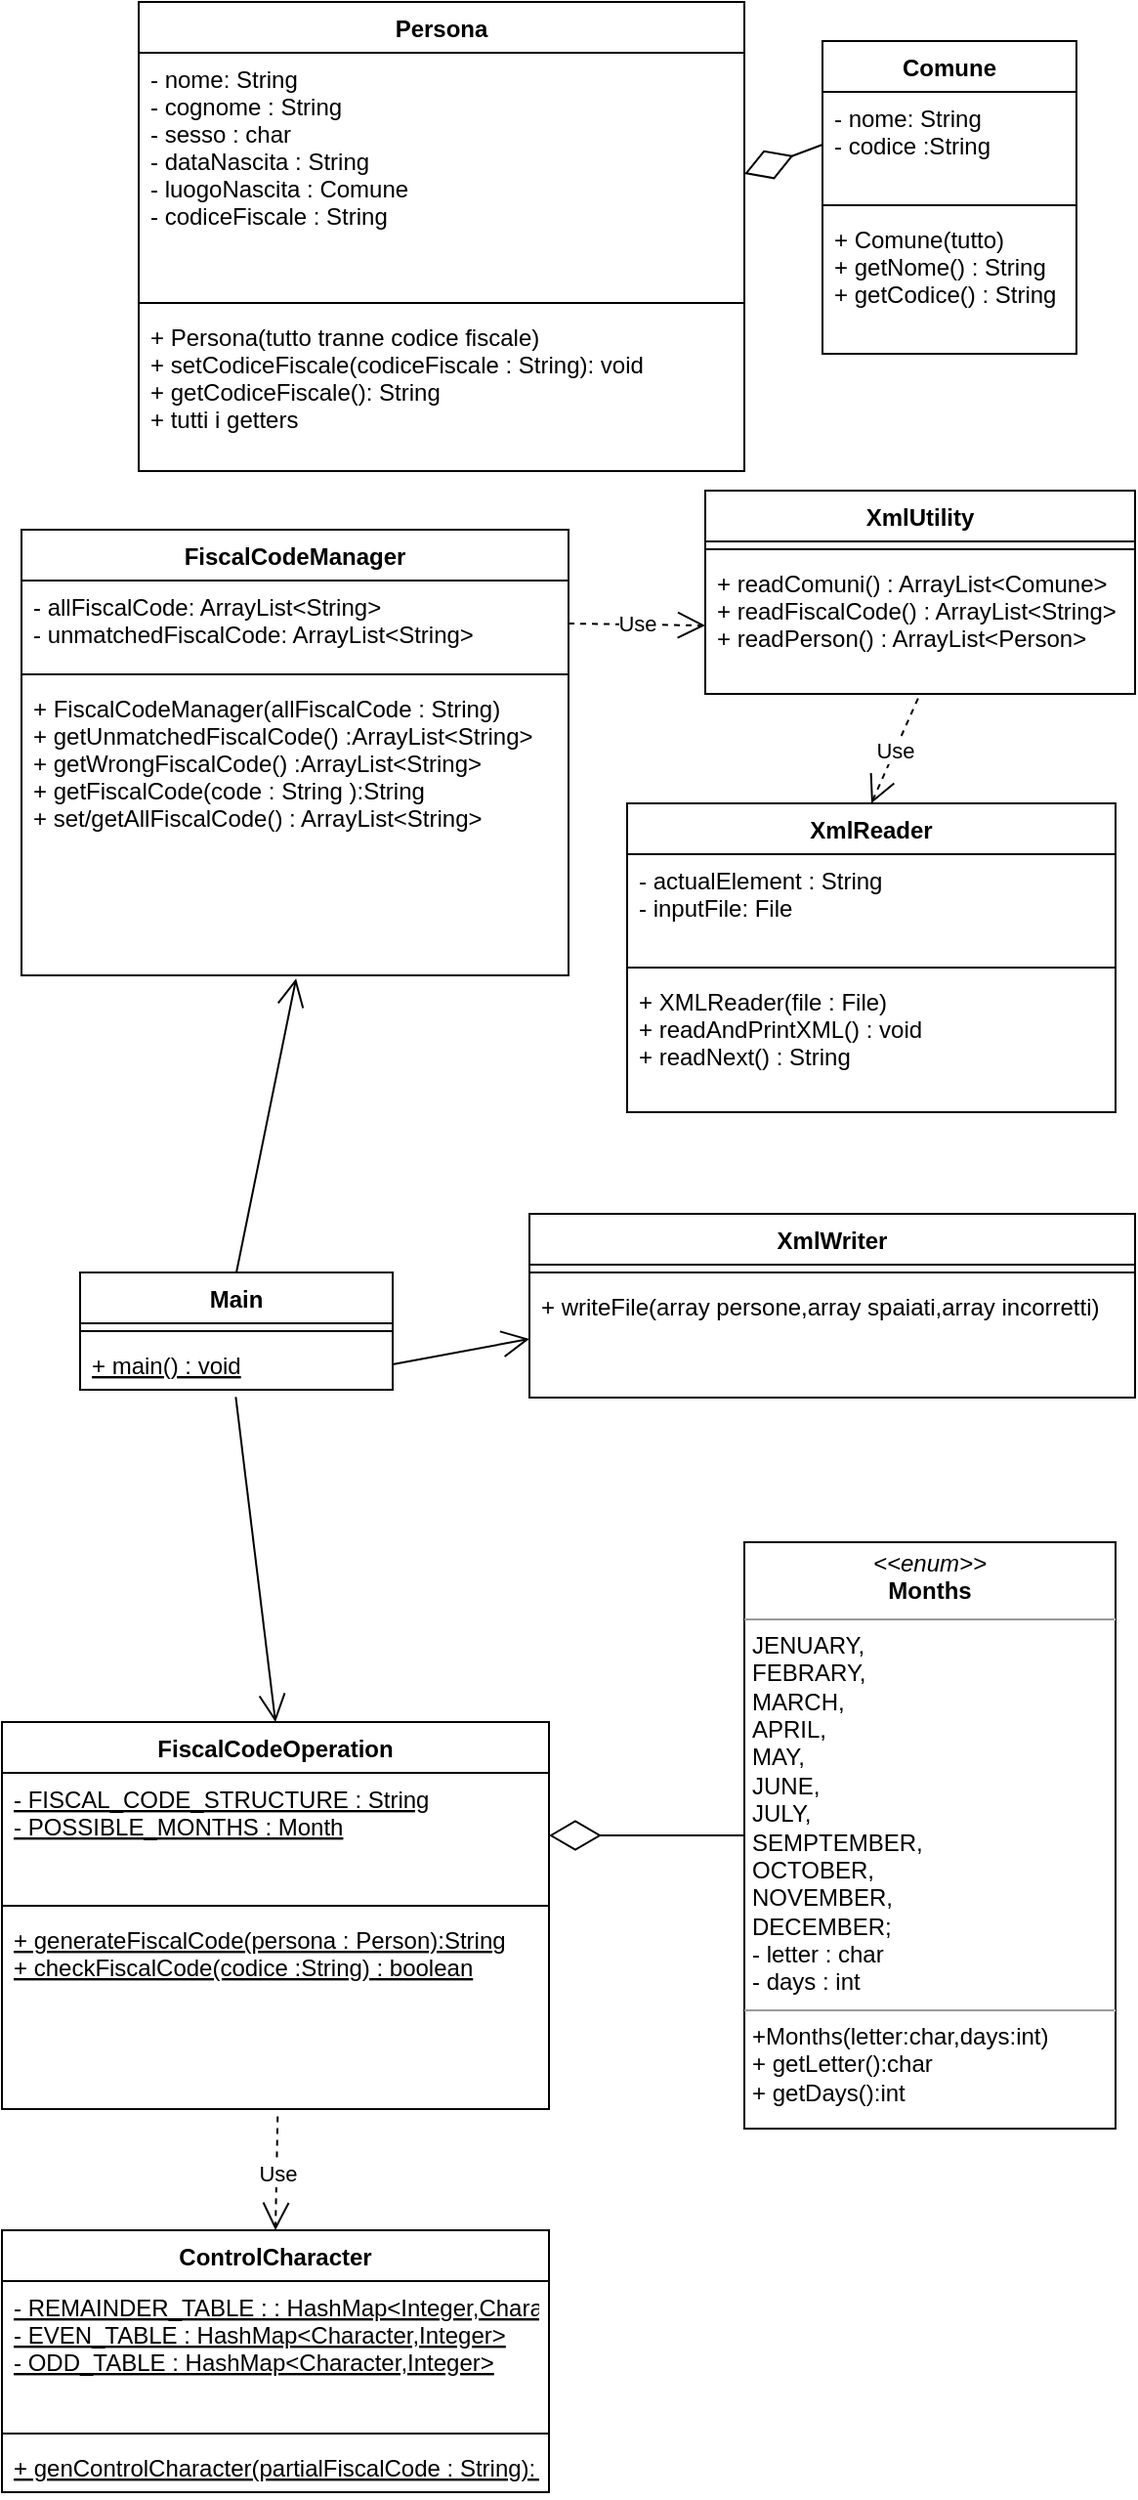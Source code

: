 <mxfile version="18.0.1" type="device"><diagram id="DL_iSzFS-gjvhAqIAErm" name="Page-1"><mxGraphModel dx="1038" dy="571" grid="1" gridSize="10" guides="1" tooltips="1" connect="1" arrows="1" fold="1" page="1" pageScale="1" pageWidth="600" pageHeight="2000" math="0" shadow="0"><root><object label="" id="0"><mxCell/></object><mxCell id="1" parent="0"/><mxCell id="M8LVRK2I6RIQSMFMmTUj-1" value="Persona" style="swimlane;fontStyle=1;align=center;verticalAlign=top;childLayout=stackLayout;horizontal=1;startSize=26;horizontalStack=0;resizeParent=1;resizeParentMax=0;resizeLast=0;collapsible=1;marginBottom=0;" parent="1" vertex="1"><mxGeometry x="80" y="30" width="310" height="240" as="geometry"/></mxCell><mxCell id="M8LVRK2I6RIQSMFMmTUj-2" value="- nome: String&#10;- cognome : String&#10;- sesso : char&#10;- dataNascita : String&#10;- luogoNascita : Comune&#10;- codiceFiscale : String" style="text;strokeColor=none;fillColor=none;align=left;verticalAlign=top;spacingLeft=4;spacingRight=4;overflow=hidden;rotatable=0;points=[[0,0.5],[1,0.5]];portConstraint=eastwest;" parent="M8LVRK2I6RIQSMFMmTUj-1" vertex="1"><mxGeometry y="26" width="310" height="124" as="geometry"/></mxCell><mxCell id="M8LVRK2I6RIQSMFMmTUj-3" value="" style="line;strokeWidth=1;fillColor=none;align=left;verticalAlign=middle;spacingTop=-1;spacingLeft=3;spacingRight=3;rotatable=0;labelPosition=right;points=[];portConstraint=eastwest;" parent="M8LVRK2I6RIQSMFMmTUj-1" vertex="1"><mxGeometry y="150" width="310" height="8" as="geometry"/></mxCell><mxCell id="M8LVRK2I6RIQSMFMmTUj-4" value="+ Persona(tutto tranne codice fiscale)&#10;+ setCodiceFiscale(codiceFiscale : String): void&#10;+ getCodiceFiscale(): String&#10;+ tutti i getters" style="text;strokeColor=none;fillColor=none;align=left;verticalAlign=top;spacingLeft=4;spacingRight=4;overflow=hidden;rotatable=0;points=[[0,0.5],[1,0.5]];portConstraint=eastwest;" parent="M8LVRK2I6RIQSMFMmTUj-1" vertex="1"><mxGeometry y="158" width="310" height="82" as="geometry"/></mxCell><mxCell id="M8LVRK2I6RIQSMFMmTUj-6" value="Comune" style="swimlane;fontStyle=1;align=center;verticalAlign=top;childLayout=stackLayout;horizontal=1;startSize=26;horizontalStack=0;resizeParent=1;resizeParentMax=0;resizeLast=0;collapsible=1;marginBottom=0;" parent="1" vertex="1"><mxGeometry x="430" y="50" width="130" height="160" as="geometry"/></mxCell><mxCell id="M8LVRK2I6RIQSMFMmTUj-7" value="- nome: String&#10;- codice :String" style="text;strokeColor=none;fillColor=none;align=left;verticalAlign=top;spacingLeft=4;spacingRight=4;overflow=hidden;rotatable=0;points=[[0,0.5],[1,0.5]];portConstraint=eastwest;" parent="M8LVRK2I6RIQSMFMmTUj-6" vertex="1"><mxGeometry y="26" width="130" height="54" as="geometry"/></mxCell><mxCell id="M8LVRK2I6RIQSMFMmTUj-8" value="" style="line;strokeWidth=1;fillColor=none;align=left;verticalAlign=middle;spacingTop=-1;spacingLeft=3;spacingRight=3;rotatable=0;labelPosition=right;points=[];portConstraint=eastwest;" parent="M8LVRK2I6RIQSMFMmTUj-6" vertex="1"><mxGeometry y="80" width="130" height="8" as="geometry"/></mxCell><mxCell id="M8LVRK2I6RIQSMFMmTUj-9" value="+ Comune(tutto)&#10;+ getNome() : String&#10;+ getCodice() : String" style="text;strokeColor=none;fillColor=none;align=left;verticalAlign=top;spacingLeft=4;spacingRight=4;overflow=hidden;rotatable=0;points=[[0,0.5],[1,0.5]];portConstraint=eastwest;" parent="M8LVRK2I6RIQSMFMmTUj-6" vertex="1"><mxGeometry y="88" width="130" height="72" as="geometry"/></mxCell><mxCell id="M8LVRK2I6RIQSMFMmTUj-10" value="Main" style="swimlane;fontStyle=1;align=center;verticalAlign=top;childLayout=stackLayout;horizontal=1;startSize=26;horizontalStack=0;resizeParent=1;resizeParentMax=0;resizeLast=0;collapsible=1;marginBottom=0;" parent="1" vertex="1"><mxGeometry x="50" y="680" width="160" height="60" as="geometry"/></mxCell><mxCell id="M8LVRK2I6RIQSMFMmTUj-12" value="" style="line;strokeWidth=1;fillColor=none;align=left;verticalAlign=middle;spacingTop=-1;spacingLeft=3;spacingRight=3;rotatable=0;labelPosition=right;points=[];portConstraint=eastwest;" parent="M8LVRK2I6RIQSMFMmTUj-10" vertex="1"><mxGeometry y="26" width="160" height="8" as="geometry"/></mxCell><mxCell id="M8LVRK2I6RIQSMFMmTUj-13" value="+ main() : void" style="text;strokeColor=none;fillColor=none;align=left;verticalAlign=top;spacingLeft=4;spacingRight=4;overflow=hidden;rotatable=0;points=[[0,0.5],[1,0.5]];portConstraint=eastwest;fontStyle=4" parent="M8LVRK2I6RIQSMFMmTUj-10" vertex="1"><mxGeometry y="34" width="160" height="26" as="geometry"/></mxCell><mxCell id="M8LVRK2I6RIQSMFMmTUj-14" value="XmlReader" style="swimlane;fontStyle=1;align=center;verticalAlign=top;childLayout=stackLayout;horizontal=1;startSize=26;horizontalStack=0;resizeParent=1;resizeParentMax=0;resizeLast=0;collapsible=1;marginBottom=0;" parent="1" vertex="1"><mxGeometry x="330" y="440" width="250" height="158" as="geometry"/></mxCell><mxCell id="M8LVRK2I6RIQSMFMmTUj-15" value="- actualElement : String&#10;- inputFile: File" style="text;strokeColor=none;fillColor=none;align=left;verticalAlign=top;spacingLeft=4;spacingRight=4;overflow=hidden;rotatable=0;points=[[0,0.5],[1,0.5]];portConstraint=eastwest;" parent="M8LVRK2I6RIQSMFMmTUj-14" vertex="1"><mxGeometry y="26" width="250" height="54" as="geometry"/></mxCell><mxCell id="M8LVRK2I6RIQSMFMmTUj-16" value="" style="line;strokeWidth=1;fillColor=none;align=left;verticalAlign=middle;spacingTop=-1;spacingLeft=3;spacingRight=3;rotatable=0;labelPosition=right;points=[];portConstraint=eastwest;" parent="M8LVRK2I6RIQSMFMmTUj-14" vertex="1"><mxGeometry y="80" width="250" height="8" as="geometry"/></mxCell><mxCell id="M8LVRK2I6RIQSMFMmTUj-17" value="+ XMLReader(file : File)&#10;+ readAndPrintXML() : void&#10;+ readNext() : String" style="text;strokeColor=none;fillColor=none;align=left;verticalAlign=top;spacingLeft=4;spacingRight=4;overflow=hidden;rotatable=0;points=[[0,0.5],[1,0.5]];portConstraint=eastwest;" parent="M8LVRK2I6RIQSMFMmTUj-14" vertex="1"><mxGeometry y="88" width="250" height="70" as="geometry"/></mxCell><mxCell id="M8LVRK2I6RIQSMFMmTUj-18" value="XmlUtility" style="swimlane;fontStyle=1;align=center;verticalAlign=top;childLayout=stackLayout;horizontal=1;startSize=26;horizontalStack=0;resizeParent=1;resizeParentMax=0;resizeLast=0;collapsible=1;marginBottom=0;" parent="1" vertex="1"><mxGeometry x="370" y="280" width="220" height="104" as="geometry"/></mxCell><mxCell id="M8LVRK2I6RIQSMFMmTUj-20" value="" style="line;strokeWidth=1;fillColor=none;align=left;verticalAlign=middle;spacingTop=-1;spacingLeft=3;spacingRight=3;rotatable=0;labelPosition=right;points=[];portConstraint=eastwest;" parent="M8LVRK2I6RIQSMFMmTUj-18" vertex="1"><mxGeometry y="26" width="220" height="8" as="geometry"/></mxCell><mxCell id="M8LVRK2I6RIQSMFMmTUj-21" value="+ readComuni() : ArrayList&lt;Comune&gt;&#10;+ readFiscalCode() : ArrayList&lt;String&gt;&#10;+ readPerson() : ArrayList&lt;Person&gt;" style="text;strokeColor=none;fillColor=none;align=left;verticalAlign=top;spacingLeft=4;spacingRight=4;overflow=hidden;rotatable=0;points=[[0,0.5],[1,0.5]];portConstraint=eastwest;" parent="M8LVRK2I6RIQSMFMmTUj-18" vertex="1"><mxGeometry y="34" width="220" height="70" as="geometry"/></mxCell><mxCell id="M8LVRK2I6RIQSMFMmTUj-22" value="FiscalCodeManager" style="swimlane;fontStyle=1;align=center;verticalAlign=top;childLayout=stackLayout;horizontal=1;startSize=26;horizontalStack=0;resizeParent=1;resizeParentMax=0;resizeLast=0;collapsible=1;marginBottom=0;" parent="1" vertex="1"><mxGeometry x="20" y="300" width="280" height="228" as="geometry"/></mxCell><mxCell id="M8LVRK2I6RIQSMFMmTUj-23" value="- allFiscalCode: ArrayList&lt;String&gt;&#10;- unmatchedFiscalCode: ArrayList&lt;String&gt;" style="text;strokeColor=none;fillColor=none;align=left;verticalAlign=top;spacingLeft=4;spacingRight=4;overflow=hidden;rotatable=0;points=[[0,0.5],[1,0.5]];portConstraint=eastwest;" parent="M8LVRK2I6RIQSMFMmTUj-22" vertex="1"><mxGeometry y="26" width="280" height="44" as="geometry"/></mxCell><mxCell id="M8LVRK2I6RIQSMFMmTUj-24" value="" style="line;strokeWidth=1;fillColor=none;align=left;verticalAlign=middle;spacingTop=-1;spacingLeft=3;spacingRight=3;rotatable=0;labelPosition=right;points=[];portConstraint=eastwest;" parent="M8LVRK2I6RIQSMFMmTUj-22" vertex="1"><mxGeometry y="70" width="280" height="8" as="geometry"/></mxCell><mxCell id="M8LVRK2I6RIQSMFMmTUj-25" value="+ FiscalCodeManager(allFiscalCode : String)&#10;+ getUnmatchedFiscalCode() :ArrayList&lt;String&gt;&#10;+ getWrongFiscalCode() :ArrayList&lt;String&gt;&#10;+ getFiscalCode(code : String ):String&#10;+ set/getAllFiscalCode() : ArrayList&lt;String&gt;" style="text;strokeColor=none;fillColor=none;align=left;verticalAlign=top;spacingLeft=4;spacingRight=4;overflow=hidden;rotatable=0;points=[[0,0.5],[1,0.5]];portConstraint=eastwest;" parent="M8LVRK2I6RIQSMFMmTUj-22" vertex="1"><mxGeometry y="78" width="280" height="150" as="geometry"/></mxCell><mxCell id="M8LVRK2I6RIQSMFMmTUj-26" value="XmlWriter" style="swimlane;fontStyle=1;align=center;verticalAlign=top;childLayout=stackLayout;horizontal=1;startSize=26;horizontalStack=0;resizeParent=1;resizeParentMax=0;resizeLast=0;collapsible=1;marginBottom=0;" parent="1" vertex="1"><mxGeometry x="280" y="650" width="310" height="94" as="geometry"/></mxCell><mxCell id="M8LVRK2I6RIQSMFMmTUj-28" value="" style="line;strokeWidth=1;fillColor=none;align=left;verticalAlign=middle;spacingTop=-1;spacingLeft=3;spacingRight=3;rotatable=0;labelPosition=right;points=[];portConstraint=eastwest;" parent="M8LVRK2I6RIQSMFMmTUj-26" vertex="1"><mxGeometry y="26" width="310" height="8" as="geometry"/></mxCell><mxCell id="M8LVRK2I6RIQSMFMmTUj-29" value="+ writeFile(array persone,array spaiati,array incorretti)" style="text;strokeColor=none;fillColor=none;align=left;verticalAlign=top;spacingLeft=4;spacingRight=4;overflow=hidden;rotatable=0;points=[[0,0.5],[1,0.5]];portConstraint=eastwest;" parent="M8LVRK2I6RIQSMFMmTUj-26" vertex="1"><mxGeometry y="34" width="310" height="60" as="geometry"/></mxCell><mxCell id="5sqavlQIcZGiCNB45rM7-1" value="&lt;p style=&quot;margin:0px;margin-top:4px;text-align:center;&quot;&gt;&lt;i&gt;&amp;lt;&amp;lt;enum&amp;gt;&amp;gt;&lt;/i&gt;&lt;br&gt;&lt;b&gt;Months&lt;/b&gt;&lt;/p&gt;&lt;hr size=&quot;1&quot;&gt;&lt;p style=&quot;margin:0px;margin-left:4px;&quot;&gt;JENUARY,&lt;/p&gt;&lt;p style=&quot;margin:0px;margin-left:4px;&quot;&gt;FEBRARY,&lt;/p&gt;&lt;p style=&quot;margin:0px;margin-left:4px;&quot;&gt;MARCH,&lt;/p&gt;&lt;p style=&quot;margin:0px;margin-left:4px;&quot;&gt;APRIL,&lt;/p&gt;&lt;p style=&quot;margin:0px;margin-left:4px;&quot;&gt;MAY,&lt;/p&gt;&lt;p style=&quot;margin:0px;margin-left:4px;&quot;&gt;JUNE,&lt;/p&gt;&lt;p style=&quot;margin:0px;margin-left:4px;&quot;&gt;JULY,&lt;/p&gt;&lt;p style=&quot;margin:0px;margin-left:4px;&quot;&gt;SEMPTEMBER,&lt;/p&gt;&lt;p style=&quot;margin:0px;margin-left:4px;&quot;&gt;OCTOBER,&lt;/p&gt;&lt;p style=&quot;margin:0px;margin-left:4px;&quot;&gt;NOVEMBER,&lt;/p&gt;&lt;p style=&quot;margin:0px;margin-left:4px;&quot;&gt;DECEMBER;&lt;/p&gt;&lt;p style=&quot;margin:0px;margin-left:4px;&quot;&gt;- letter : char&lt;/p&gt;&lt;p style=&quot;margin:0px;margin-left:4px;&quot;&gt;- days : int&lt;/p&gt;&lt;hr size=&quot;1&quot;&gt;&lt;p style=&quot;margin:0px;margin-left:4px;&quot;&gt;+Months(letter:char,days:int)&lt;/p&gt;&lt;p style=&quot;margin:0px;margin-left:4px;&quot;&gt;+ getLetter():char&lt;/p&gt;&lt;p style=&quot;margin:0px;margin-left:4px;&quot;&gt;+ getDays():int&lt;/p&gt;" style="verticalAlign=top;align=left;overflow=fill;fontSize=12;fontFamily=Helvetica;html=1;" parent="1" vertex="1"><mxGeometry x="390" y="818" width="190" height="300" as="geometry"/></mxCell><mxCell id="UIlKdNAXxEHu6fRKOhgH-1" value="FiscalCodeOperation" style="swimlane;fontStyle=1;align=center;verticalAlign=top;childLayout=stackLayout;horizontal=1;startSize=26;horizontalStack=0;resizeParent=1;resizeParentMax=0;resizeLast=0;collapsible=1;marginBottom=0;" parent="1" vertex="1"><mxGeometry x="10" y="910" width="280" height="198" as="geometry"/></mxCell><mxCell id="UIlKdNAXxEHu6fRKOhgH-2" value="- FISCAL_CODE_STRUCTURE : String&#10;- POSSIBLE_MONTHS : Month" style="text;strokeColor=none;fillColor=none;align=left;verticalAlign=top;spacingLeft=4;spacingRight=4;overflow=hidden;rotatable=0;points=[[0,0.5],[1,0.5]];portConstraint=eastwest;fontStyle=4" parent="UIlKdNAXxEHu6fRKOhgH-1" vertex="1"><mxGeometry y="26" width="280" height="64" as="geometry"/></mxCell><mxCell id="UIlKdNAXxEHu6fRKOhgH-3" value="" style="line;strokeWidth=1;fillColor=none;align=left;verticalAlign=middle;spacingTop=-1;spacingLeft=3;spacingRight=3;rotatable=0;labelPosition=right;points=[];portConstraint=eastwest;" parent="UIlKdNAXxEHu6fRKOhgH-1" vertex="1"><mxGeometry y="90" width="280" height="8" as="geometry"/></mxCell><mxCell id="UIlKdNAXxEHu6fRKOhgH-4" value="+ generateFiscalCode(persona : Person):String&#10;+ checkFiscalCode(codice :String) : boolean" style="text;strokeColor=none;fillColor=none;align=left;verticalAlign=top;spacingLeft=4;spacingRight=4;overflow=hidden;rotatable=0;points=[[0,0.5],[1,0.5]];portConstraint=eastwest;fontStyle=4" parent="UIlKdNAXxEHu6fRKOhgH-1" vertex="1"><mxGeometry y="98" width="280" height="100" as="geometry"/></mxCell><mxCell id="UIlKdNAXxEHu6fRKOhgH-9" value="" style="endArrow=diamondThin;endFill=0;endSize=24;html=1;rounded=0;exitX=0;exitY=0.5;exitDx=0;exitDy=0;entryX=1;entryY=0.5;entryDx=0;entryDy=0;" parent="1" source="5sqavlQIcZGiCNB45rM7-1" target="UIlKdNAXxEHu6fRKOhgH-2" edge="1"><mxGeometry width="160" relative="1" as="geometry"><mxPoint x="460" y="990" as="sourcePoint"/><mxPoint x="460" y="1120" as="targetPoint"/></mxGeometry></mxCell><mxCell id="UIlKdNAXxEHu6fRKOhgH-5" value="ControlCharacter" style="swimlane;fontStyle=1;align=center;verticalAlign=top;childLayout=stackLayout;horizontal=1;startSize=26;horizontalStack=0;resizeParent=1;resizeParentMax=0;resizeLast=0;collapsible=1;marginBottom=0;" parent="1" vertex="1"><mxGeometry x="10" y="1170" width="280" height="134" as="geometry"/></mxCell><mxCell id="UIlKdNAXxEHu6fRKOhgH-6" value="- REMAINDER_TABLE : : HashMap&lt;Integer,Character&gt;&#10;- EVEN_TABLE : HashMap&lt;Character,Integer&gt;&#10;- ODD_TABLE : HashMap&lt;Character,Integer&gt;" style="text;strokeColor=none;fillColor=none;align=left;verticalAlign=top;spacingLeft=4;spacingRight=4;overflow=hidden;rotatable=0;points=[[0,0.5],[1,0.5]];portConstraint=eastwest;fontStyle=4" parent="UIlKdNAXxEHu6fRKOhgH-5" vertex="1"><mxGeometry y="26" width="280" height="74" as="geometry"/></mxCell><mxCell id="UIlKdNAXxEHu6fRKOhgH-7" value="" style="line;strokeWidth=1;fillColor=none;align=left;verticalAlign=middle;spacingTop=-1;spacingLeft=3;spacingRight=3;rotatable=0;labelPosition=right;points=[];portConstraint=eastwest;" parent="UIlKdNAXxEHu6fRKOhgH-5" vertex="1"><mxGeometry y="100" width="280" height="8" as="geometry"/></mxCell><mxCell id="UIlKdNAXxEHu6fRKOhgH-8" value="+ genControlCharacter(partialFiscalCode : String): char" style="text;strokeColor=none;fillColor=none;align=left;verticalAlign=top;spacingLeft=4;spacingRight=4;overflow=hidden;rotatable=0;points=[[0,0.5],[1,0.5]];portConstraint=eastwest;fontStyle=4" parent="UIlKdNAXxEHu6fRKOhgH-5" vertex="1"><mxGeometry y="108" width="280" height="26" as="geometry"/></mxCell><mxCell id="UIlKdNAXxEHu6fRKOhgH-12" value="Use" style="endArrow=open;endSize=12;dashed=1;html=1;rounded=0;exitX=0.504;exitY=1.037;exitDx=0;exitDy=0;exitPerimeter=0;entryX=0.5;entryY=0;entryDx=0;entryDy=0;" parent="1" source="UIlKdNAXxEHu6fRKOhgH-4" target="UIlKdNAXxEHu6fRKOhgH-5" edge="1"><mxGeometry width="160" relative="1" as="geometry"><mxPoint x="510" y="1230" as="sourcePoint"/><mxPoint x="670" y="1230" as="targetPoint"/><Array as="points"/><mxPoint as="offset"/></mxGeometry></mxCell><mxCell id="UIlKdNAXxEHu6fRKOhgH-13" value="" style="endArrow=diamondThin;endFill=0;endSize=24;html=1;rounded=0;exitX=0;exitY=0.5;exitDx=0;exitDy=0;entryX=1;entryY=0.5;entryDx=0;entryDy=0;" parent="1" source="M8LVRK2I6RIQSMFMmTUj-7" target="M8LVRK2I6RIQSMFMmTUj-2" edge="1"><mxGeometry width="160" relative="1" as="geometry"><mxPoint x="420" y="240" as="sourcePoint"/><mxPoint x="580" y="240" as="targetPoint"/></mxGeometry></mxCell><mxCell id="UIlKdNAXxEHu6fRKOhgH-14" value="Use" style="endArrow=open;endSize=12;dashed=1;html=1;rounded=0;exitX=0.495;exitY=1.033;exitDx=0;exitDy=0;exitPerimeter=0;entryX=0.5;entryY=0;entryDx=0;entryDy=0;" parent="1" source="M8LVRK2I6RIQSMFMmTUj-21" target="M8LVRK2I6RIQSMFMmTUj-14" edge="1"><mxGeometry width="160" relative="1" as="geometry"><mxPoint x="575" y="390" as="sourcePoint"/><mxPoint x="735" y="390" as="targetPoint"/></mxGeometry></mxCell><mxCell id="UIlKdNAXxEHu6fRKOhgH-15" value="Use" style="endArrow=open;endSize=12;dashed=1;html=1;rounded=0;entryX=0;entryY=0.5;entryDx=0;entryDy=0;exitX=1;exitY=0.5;exitDx=0;exitDy=0;" parent="1" source="M8LVRK2I6RIQSMFMmTUj-23" target="M8LVRK2I6RIQSMFMmTUj-21" edge="1"><mxGeometry width="160" relative="1" as="geometry"><mxPoint x="380" y="400" as="sourcePoint"/><mxPoint x="540" y="400" as="targetPoint"/></mxGeometry></mxCell><mxCell id="UIlKdNAXxEHu6fRKOhgH-21" value="" style="endArrow=open;endFill=1;endSize=12;html=1;rounded=0;entryX=0;entryY=0.5;entryDx=0;entryDy=0;exitX=1;exitY=0.5;exitDx=0;exitDy=0;" parent="1" source="M8LVRK2I6RIQSMFMmTUj-13" target="M8LVRK2I6RIQSMFMmTUj-29" edge="1"><mxGeometry width="160" relative="1" as="geometry"><mxPoint x="270" y="790" as="sourcePoint"/><mxPoint x="430" y="790" as="targetPoint"/></mxGeometry></mxCell><mxCell id="UIlKdNAXxEHu6fRKOhgH-22" value="" style="endArrow=open;endFill=1;endSize=12;html=1;rounded=0;entryX=0.502;entryY=1.011;entryDx=0;entryDy=0;exitX=0.5;exitY=0;exitDx=0;exitDy=0;entryPerimeter=0;" parent="1" source="M8LVRK2I6RIQSMFMmTUj-10" target="M8LVRK2I6RIQSMFMmTUj-25" edge="1"><mxGeometry width="160" relative="1" as="geometry"><mxPoint x="260" y="600" as="sourcePoint"/><mxPoint x="380" y="607" as="targetPoint"/></mxGeometry></mxCell><mxCell id="UIlKdNAXxEHu6fRKOhgH-23" value="" style="endArrow=open;endFill=1;endSize=12;html=1;rounded=0;entryX=0.5;entryY=0;entryDx=0;entryDy=0;exitX=0.498;exitY=1.141;exitDx=0;exitDy=0;exitPerimeter=0;" parent="1" source="M8LVRK2I6RIQSMFMmTUj-13" target="UIlKdNAXxEHu6fRKOhgH-1" edge="1"><mxGeometry width="160" relative="1" as="geometry"><mxPoint x="250" y="790" as="sourcePoint"/><mxPoint x="370" y="797" as="targetPoint"/></mxGeometry></mxCell></root></mxGraphModel></diagram></mxfile>